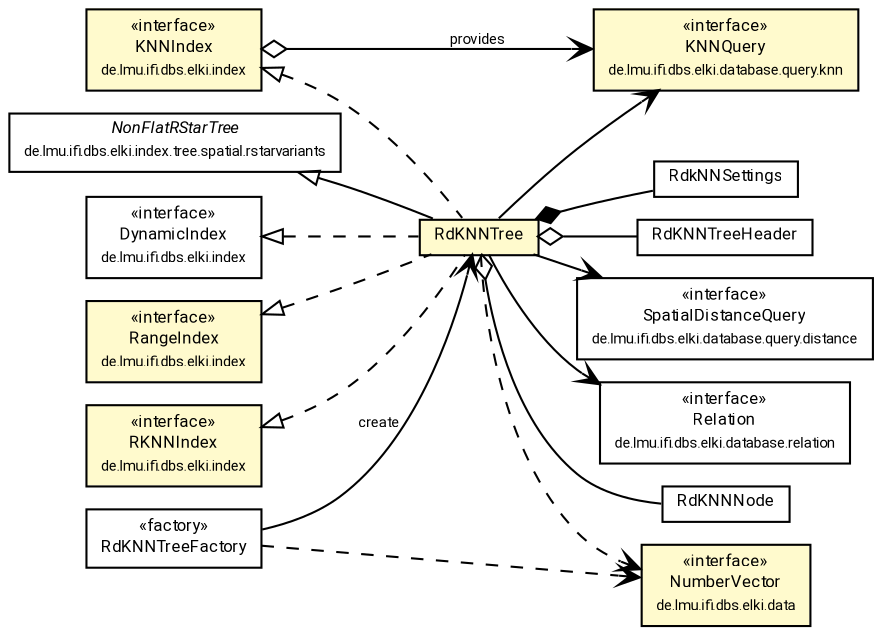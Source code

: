 #!/usr/local/bin/dot
#
# Class diagram 
# Generated by UMLGraph version R5_7_2-60-g0e99a6 (http://www.spinellis.gr/umlgraph/)
#

digraph G {
	graph [fontnames="svg"]
	edge [fontname="Roboto",fontsize=7,labelfontname="Roboto",labelfontsize=7,color="black"];
	node [fontname="Roboto",fontcolor="black",fontsize=8,shape=plaintext,margin=0,width=0,height=0];
	nodesep=0.15;
	ranksep=0.25;
	rankdir=LR;
	// de.lmu.ifi.dbs.elki.index.DynamicIndex
	c8828117 [label=<<table title="de.lmu.ifi.dbs.elki.index.DynamicIndex" border="0" cellborder="1" cellspacing="0" cellpadding="2" href="../../../../DynamicIndex.html" target="_parent">
		<tr><td><table border="0" cellspacing="0" cellpadding="1">
		<tr><td align="center" balign="center"> &#171;interface&#187; </td></tr>
		<tr><td align="center" balign="center"> <font face="Roboto">DynamicIndex</font> </td></tr>
		<tr><td align="center" balign="center"> <font face="Roboto" point-size="7.0">de.lmu.ifi.dbs.elki.index</font> </td></tr>
		</table></td></tr>
		</table>>, URL="../../../../DynamicIndex.html"];
	// de.lmu.ifi.dbs.elki.index.RangeIndex<O>
	c8828119 [label=<<table title="de.lmu.ifi.dbs.elki.index.RangeIndex" border="0" cellborder="1" cellspacing="0" cellpadding="2" bgcolor="LemonChiffon" href="../../../../RangeIndex.html" target="_parent">
		<tr><td><table border="0" cellspacing="0" cellpadding="1">
		<tr><td align="center" balign="center"> &#171;interface&#187; </td></tr>
		<tr><td align="center" balign="center"> <font face="Roboto">RangeIndex</font> </td></tr>
		<tr><td align="center" balign="center"> <font face="Roboto" point-size="7.0">de.lmu.ifi.dbs.elki.index</font> </td></tr>
		</table></td></tr>
		</table>>, URL="../../../../RangeIndex.html"];
	// de.lmu.ifi.dbs.elki.index.KNNIndex<O>
	c8828123 [label=<<table title="de.lmu.ifi.dbs.elki.index.KNNIndex" border="0" cellborder="1" cellspacing="0" cellpadding="2" bgcolor="LemonChiffon" href="../../../../KNNIndex.html" target="_parent">
		<tr><td><table border="0" cellspacing="0" cellpadding="1">
		<tr><td align="center" balign="center"> &#171;interface&#187; </td></tr>
		<tr><td align="center" balign="center"> <font face="Roboto">KNNIndex</font> </td></tr>
		<tr><td align="center" balign="center"> <font face="Roboto" point-size="7.0">de.lmu.ifi.dbs.elki.index</font> </td></tr>
		</table></td></tr>
		</table>>, URL="../../../../KNNIndex.html"];
	// de.lmu.ifi.dbs.elki.index.RKNNIndex<O>
	c8828124 [label=<<table title="de.lmu.ifi.dbs.elki.index.RKNNIndex" border="0" cellborder="1" cellspacing="0" cellpadding="2" bgcolor="LemonChiffon" href="../../../../RKNNIndex.html" target="_parent">
		<tr><td><table border="0" cellspacing="0" cellpadding="1">
		<tr><td align="center" balign="center"> &#171;interface&#187; </td></tr>
		<tr><td align="center" balign="center"> <font face="Roboto">RKNNIndex</font> </td></tr>
		<tr><td align="center" balign="center"> <font face="Roboto" point-size="7.0">de.lmu.ifi.dbs.elki.index</font> </td></tr>
		</table></td></tr>
		</table>>, URL="../../../../RKNNIndex.html"];
	// de.lmu.ifi.dbs.elki.database.query.distance.SpatialDistanceQuery<V extends de.lmu.ifi.dbs.elki.data.spatial.SpatialComparable>
	c8828151 [label=<<table title="de.lmu.ifi.dbs.elki.database.query.distance.SpatialDistanceQuery" border="0" cellborder="1" cellspacing="0" cellpadding="2" href="../../../../../database/query/distance/SpatialDistanceQuery.html" target="_parent">
		<tr><td><table border="0" cellspacing="0" cellpadding="1">
		<tr><td align="center" balign="center"> &#171;interface&#187; </td></tr>
		<tr><td align="center" balign="center"> <font face="Roboto">SpatialDistanceQuery</font> </td></tr>
		<tr><td align="center" balign="center"> <font face="Roboto" point-size="7.0">de.lmu.ifi.dbs.elki.database.query.distance</font> </td></tr>
		</table></td></tr>
		</table>>, URL="../../../../../database/query/distance/SpatialDistanceQuery.html"];
	// de.lmu.ifi.dbs.elki.database.query.knn.KNNQuery<O>
	c8828152 [label=<<table title="de.lmu.ifi.dbs.elki.database.query.knn.KNNQuery" border="0" cellborder="1" cellspacing="0" cellpadding="2" bgcolor="LemonChiffon" href="../../../../../database/query/knn/KNNQuery.html" target="_parent">
		<tr><td><table border="0" cellspacing="0" cellpadding="1">
		<tr><td align="center" balign="center"> &#171;interface&#187; </td></tr>
		<tr><td align="center" balign="center"> <font face="Roboto">KNNQuery</font> </td></tr>
		<tr><td align="center" balign="center"> <font face="Roboto" point-size="7.0">de.lmu.ifi.dbs.elki.database.query.knn</font> </td></tr>
		</table></td></tr>
		</table>>, URL="../../../../../database/query/knn/KNNQuery.html"];
	// de.lmu.ifi.dbs.elki.database.relation.Relation<O>
	c8828165 [label=<<table title="de.lmu.ifi.dbs.elki.database.relation.Relation" border="0" cellborder="1" cellspacing="0" cellpadding="2" href="../../../../../database/relation/Relation.html" target="_parent">
		<tr><td><table border="0" cellspacing="0" cellpadding="1">
		<tr><td align="center" balign="center"> &#171;interface&#187; </td></tr>
		<tr><td align="center" balign="center"> <font face="Roboto">Relation</font> </td></tr>
		<tr><td align="center" balign="center"> <font face="Roboto" point-size="7.0">de.lmu.ifi.dbs.elki.database.relation</font> </td></tr>
		</table></td></tr>
		</table>>, URL="../../../../../database/relation/Relation.html"];
	// de.lmu.ifi.dbs.elki.data.NumberVector
	c8828187 [label=<<table title="de.lmu.ifi.dbs.elki.data.NumberVector" border="0" cellborder="1" cellspacing="0" cellpadding="2" bgcolor="LemonChiffon" href="../../../../../data/NumberVector.html" target="_parent">
		<tr><td><table border="0" cellspacing="0" cellpadding="1">
		<tr><td align="center" balign="center"> &#171;interface&#187; </td></tr>
		<tr><td align="center" balign="center"> <font face="Roboto">NumberVector</font> </td></tr>
		<tr><td align="center" balign="center"> <font face="Roboto" point-size="7.0">de.lmu.ifi.dbs.elki.data</font> </td></tr>
		</table></td></tr>
		</table>>, URL="../../../../../data/NumberVector.html"];
	// de.lmu.ifi.dbs.elki.index.tree.spatial.rstarvariants.NonFlatRStarTree<N extends de.lmu.ifi.dbs.elki.index.tree.spatial.rstarvariants.AbstractRStarTreeNode<N, E>, E extends de.lmu.ifi.dbs.elki.index.tree.spatial.SpatialEntry, S extends de.lmu.ifi.dbs.elki.index.tree.spatial.rstarvariants.RTreeSettings>
	c8829529 [label=<<table title="de.lmu.ifi.dbs.elki.index.tree.spatial.rstarvariants.NonFlatRStarTree" border="0" cellborder="1" cellspacing="0" cellpadding="2" href="../NonFlatRStarTree.html" target="_parent">
		<tr><td><table border="0" cellspacing="0" cellpadding="1">
		<tr><td align="center" balign="center"> <font face="Roboto"><i>NonFlatRStarTree</i></font> </td></tr>
		<tr><td align="center" balign="center"> <font face="Roboto" point-size="7.0">de.lmu.ifi.dbs.elki.index.tree.spatial.rstarvariants</font> </td></tr>
		</table></td></tr>
		</table>>, URL="../NonFlatRStarTree.html"];
	// de.lmu.ifi.dbs.elki.index.tree.spatial.rstarvariants.rdknn.RdKNNNode
	c8829553 [label=<<table title="de.lmu.ifi.dbs.elki.index.tree.spatial.rstarvariants.rdknn.RdKNNNode" border="0" cellborder="1" cellspacing="0" cellpadding="2" href="RdKNNNode.html" target="_parent">
		<tr><td><table border="0" cellspacing="0" cellpadding="1">
		<tr><td align="center" balign="center"> <font face="Roboto">RdKNNNode</font> </td></tr>
		</table></td></tr>
		</table>>, URL="RdKNNNode.html"];
	// de.lmu.ifi.dbs.elki.index.tree.spatial.rstarvariants.rdknn.RdKNNTreeFactory<O extends de.lmu.ifi.dbs.elki.data.NumberVector>
	c8829554 [label=<<table title="de.lmu.ifi.dbs.elki.index.tree.spatial.rstarvariants.rdknn.RdKNNTreeFactory" border="0" cellborder="1" cellspacing="0" cellpadding="2" href="RdKNNTreeFactory.html" target="_parent">
		<tr><td><table border="0" cellspacing="0" cellpadding="1">
		<tr><td align="center" balign="center"> &#171;factory&#187; </td></tr>
		<tr><td align="center" balign="center"> <font face="Roboto">RdKNNTreeFactory</font> </td></tr>
		</table></td></tr>
		</table>>, URL="RdKNNTreeFactory.html"];
	// de.lmu.ifi.dbs.elki.index.tree.spatial.rstarvariants.rdknn.RdKNNTree<O extends de.lmu.ifi.dbs.elki.data.NumberVector>
	c8829557 [label=<<table title="de.lmu.ifi.dbs.elki.index.tree.spatial.rstarvariants.rdknn.RdKNNTree" border="0" cellborder="1" cellspacing="0" cellpadding="2" bgcolor="lemonChiffon" href="RdKNNTree.html" target="_parent">
		<tr><td><table border="0" cellspacing="0" cellpadding="1">
		<tr><td align="center" balign="center"> <font face="Roboto">RdKNNTree</font> </td></tr>
		</table></td></tr>
		</table>>, URL="RdKNNTree.html"];
	// de.lmu.ifi.dbs.elki.index.tree.spatial.rstarvariants.rdknn.RdkNNSettings
	c8829560 [label=<<table title="de.lmu.ifi.dbs.elki.index.tree.spatial.rstarvariants.rdknn.RdkNNSettings" border="0" cellborder="1" cellspacing="0" cellpadding="2" href="RdkNNSettings.html" target="_parent">
		<tr><td><table border="0" cellspacing="0" cellpadding="1">
		<tr><td align="center" balign="center"> <font face="Roboto">RdkNNSettings</font> </td></tr>
		</table></td></tr>
		</table>>, URL="RdkNNSettings.html"];
	// de.lmu.ifi.dbs.elki.index.tree.spatial.rstarvariants.rdknn.RdKNNTreeHeader
	c8829561 [label=<<table title="de.lmu.ifi.dbs.elki.index.tree.spatial.rstarvariants.rdknn.RdKNNTreeHeader" border="0" cellborder="1" cellspacing="0" cellpadding="2" href="RdKNNTreeHeader.html" target="_parent">
		<tr><td><table border="0" cellspacing="0" cellpadding="1">
		<tr><td align="center" balign="center"> <font face="Roboto">RdKNNTreeHeader</font> </td></tr>
		</table></td></tr>
		</table>>, URL="RdKNNTreeHeader.html"];
	// de.lmu.ifi.dbs.elki.index.KNNIndex<O> navhas de.lmu.ifi.dbs.elki.database.query.knn.KNNQuery<O>
	c8828123 -> c8828152 [arrowhead=open,arrowtail=ediamond,dir=both,weight=3,label="provides"];
	// de.lmu.ifi.dbs.elki.index.tree.spatial.rstarvariants.rdknn.RdKNNTreeFactory<O extends de.lmu.ifi.dbs.elki.data.NumberVector> navassoc de.lmu.ifi.dbs.elki.index.tree.spatial.rstarvariants.rdknn.RdKNNTree<O extends de.lmu.ifi.dbs.elki.data.NumberVector>
	c8829554 -> c8829557 [arrowhead=open,weight=1,label="create"];
	// de.lmu.ifi.dbs.elki.index.tree.spatial.rstarvariants.rdknn.RdKNNTree<O extends de.lmu.ifi.dbs.elki.data.NumberVector> extends de.lmu.ifi.dbs.elki.index.tree.spatial.rstarvariants.NonFlatRStarTree<N extends de.lmu.ifi.dbs.elki.index.tree.spatial.rstarvariants.AbstractRStarTreeNode<N, E>, E extends de.lmu.ifi.dbs.elki.index.tree.spatial.SpatialEntry, S extends de.lmu.ifi.dbs.elki.index.tree.spatial.rstarvariants.RTreeSettings>
	c8829529 -> c8829557 [arrowtail=empty,dir=back,weight=10];
	// de.lmu.ifi.dbs.elki.index.tree.spatial.rstarvariants.rdknn.RdKNNTree<O extends de.lmu.ifi.dbs.elki.data.NumberVector> implements de.lmu.ifi.dbs.elki.index.RangeIndex<O>
	c8828119 -> c8829557 [arrowtail=empty,style=dashed,dir=back,weight=9];
	// de.lmu.ifi.dbs.elki.index.tree.spatial.rstarvariants.rdknn.RdKNNTree<O extends de.lmu.ifi.dbs.elki.data.NumberVector> implements de.lmu.ifi.dbs.elki.index.KNNIndex<O>
	c8828123 -> c8829557 [arrowtail=empty,style=dashed,dir=back,weight=9];
	// de.lmu.ifi.dbs.elki.index.tree.spatial.rstarvariants.rdknn.RdKNNTree<O extends de.lmu.ifi.dbs.elki.data.NumberVector> implements de.lmu.ifi.dbs.elki.index.RKNNIndex<O>
	c8828124 -> c8829557 [arrowtail=empty,style=dashed,dir=back,weight=9];
	// de.lmu.ifi.dbs.elki.index.tree.spatial.rstarvariants.rdknn.RdKNNTree<O extends de.lmu.ifi.dbs.elki.data.NumberVector> implements de.lmu.ifi.dbs.elki.index.DynamicIndex
	c8828117 -> c8829557 [arrowtail=empty,style=dashed,dir=back,weight=9];
	// de.lmu.ifi.dbs.elki.index.tree.spatial.rstarvariants.rdknn.RdKNNTree<O extends de.lmu.ifi.dbs.elki.data.NumberVector> composed de.lmu.ifi.dbs.elki.index.tree.spatial.rstarvariants.rdknn.RdkNNSettings
	c8829557 -> c8829560 [arrowhead=none,arrowtail=diamond,dir=back,weight=6];
	// de.lmu.ifi.dbs.elki.index.tree.spatial.rstarvariants.rdknn.RdKNNTree<O extends de.lmu.ifi.dbs.elki.data.NumberVector> has de.lmu.ifi.dbs.elki.index.tree.spatial.rstarvariants.rdknn.RdKNNNode
	c8829557 -> c8829553 [arrowhead=none,arrowtail=ediamond,dir=back,weight=4];
	// de.lmu.ifi.dbs.elki.index.tree.spatial.rstarvariants.rdknn.RdKNNTree<O extends de.lmu.ifi.dbs.elki.data.NumberVector> has de.lmu.ifi.dbs.elki.index.tree.spatial.rstarvariants.rdknn.RdKNNTreeHeader
	c8829557 -> c8829561 [arrowhead=none,arrowtail=ediamond,dir=back,weight=4];
	// de.lmu.ifi.dbs.elki.index.tree.spatial.rstarvariants.rdknn.RdKNNTree<O extends de.lmu.ifi.dbs.elki.data.NumberVector> navassoc de.lmu.ifi.dbs.elki.database.query.distance.SpatialDistanceQuery<V extends de.lmu.ifi.dbs.elki.data.spatial.SpatialComparable>
	c8829557 -> c8828151 [arrowhead=open,weight=1];
	// de.lmu.ifi.dbs.elki.index.tree.spatial.rstarvariants.rdknn.RdKNNTree<O extends de.lmu.ifi.dbs.elki.data.NumberVector> navassoc de.lmu.ifi.dbs.elki.database.query.knn.KNNQuery<O>
	c8829557 -> c8828152 [arrowhead=open,weight=1];
	// de.lmu.ifi.dbs.elki.index.tree.spatial.rstarvariants.rdknn.RdKNNTree<O extends de.lmu.ifi.dbs.elki.data.NumberVector> navassoc de.lmu.ifi.dbs.elki.database.relation.Relation<O>
	c8829557 -> c8828165 [arrowhead=open,weight=1];
	// de.lmu.ifi.dbs.elki.index.tree.spatial.rstarvariants.rdknn.RdKNNTreeFactory<O extends de.lmu.ifi.dbs.elki.data.NumberVector> depend de.lmu.ifi.dbs.elki.data.NumberVector
	c8829554 -> c8828187 [arrowhead=open,style=dashed,weight=0];
	// de.lmu.ifi.dbs.elki.index.tree.spatial.rstarvariants.rdknn.RdKNNTree<O extends de.lmu.ifi.dbs.elki.data.NumberVector> depend de.lmu.ifi.dbs.elki.data.NumberVector
	c8829557 -> c8828187 [arrowhead=open,style=dashed,weight=0];
}

